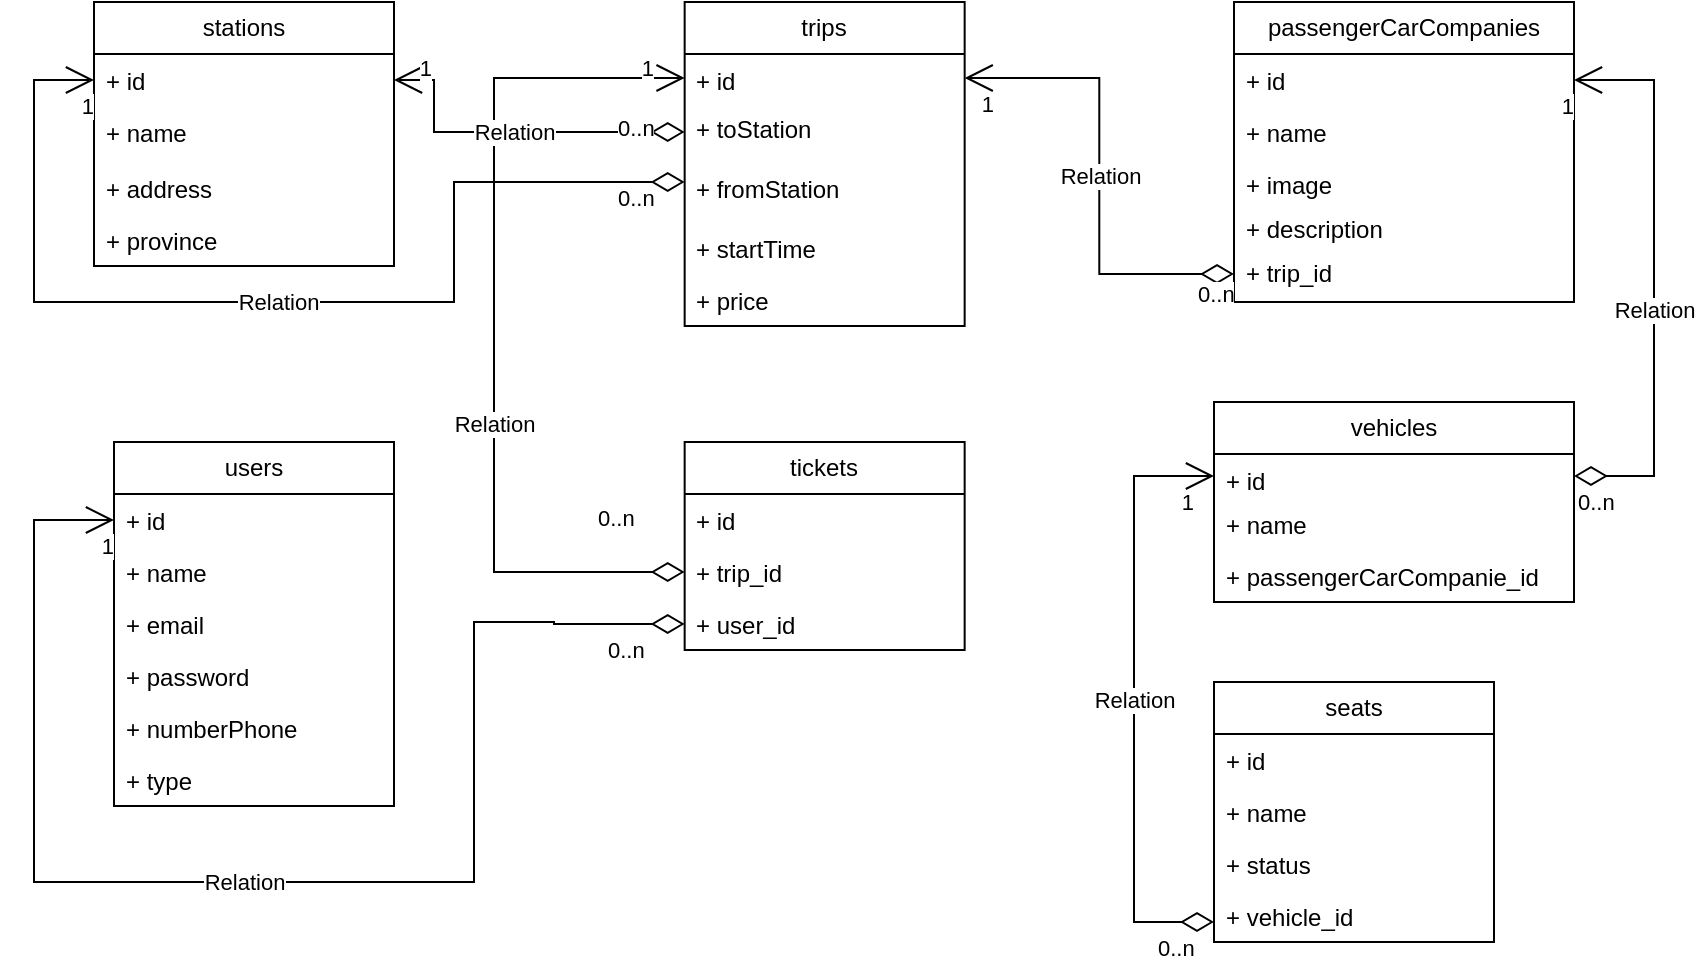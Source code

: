 <mxfile version="21.3.0" type="device">
  <diagram name="Page-1" id="QXAzlw06Yn_SB9_V16cc">
    <mxGraphModel dx="1900" dy="541" grid="1" gridSize="10" guides="1" tooltips="1" connect="1" arrows="1" fold="1" page="1" pageScale="1" pageWidth="850" pageHeight="1100" math="0" shadow="0">
      <root>
        <mxCell id="0" />
        <mxCell id="1" parent="0" />
        <mxCell id="KXTmrSOm8hdOlPfnSRq--10" value="stations" style="swimlane;fontStyle=0;childLayout=stackLayout;horizontal=1;startSize=26;fillColor=none;horizontalStack=0;resizeParent=1;resizeParentMax=0;resizeLast=0;collapsible=1;marginBottom=0;whiteSpace=wrap;html=1;" parent="1" vertex="1">
          <mxGeometry x="40" y="40" width="150" height="132" as="geometry" />
        </mxCell>
        <mxCell id="KXTmrSOm8hdOlPfnSRq--11" value="+ id" style="text;strokeColor=none;fillColor=none;align=left;verticalAlign=top;spacingLeft=4;spacingRight=4;overflow=hidden;rotatable=0;points=[[0,0.5],[1,0.5]];portConstraint=eastwest;whiteSpace=wrap;html=1;" parent="KXTmrSOm8hdOlPfnSRq--10" vertex="1">
          <mxGeometry y="26" width="150" height="26" as="geometry" />
        </mxCell>
        <mxCell id="KXTmrSOm8hdOlPfnSRq--12" value="+ name" style="text;strokeColor=none;fillColor=none;align=left;verticalAlign=top;spacingLeft=4;spacingRight=4;overflow=hidden;rotatable=0;points=[[0,0.5],[1,0.5]];portConstraint=eastwest;whiteSpace=wrap;html=1;" parent="KXTmrSOm8hdOlPfnSRq--10" vertex="1">
          <mxGeometry y="52" width="150" height="28" as="geometry" />
        </mxCell>
        <mxCell id="KXTmrSOm8hdOlPfnSRq--13" value="+ address" style="text;strokeColor=none;fillColor=none;align=left;verticalAlign=top;spacingLeft=4;spacingRight=4;overflow=hidden;rotatable=0;points=[[0,0.5],[1,0.5]];portConstraint=eastwest;whiteSpace=wrap;html=1;" parent="KXTmrSOm8hdOlPfnSRq--10" vertex="1">
          <mxGeometry y="80" width="150" height="26" as="geometry" />
        </mxCell>
        <mxCell id="KXTmrSOm8hdOlPfnSRq--21" value="+ province" style="text;strokeColor=none;fillColor=none;align=left;verticalAlign=top;spacingLeft=4;spacingRight=4;overflow=hidden;rotatable=0;points=[[0,0.5],[1,0.5]];portConstraint=eastwest;whiteSpace=wrap;html=1;" parent="KXTmrSOm8hdOlPfnSRq--10" vertex="1">
          <mxGeometry y="106" width="150" height="26" as="geometry" />
        </mxCell>
        <mxCell id="KXTmrSOm8hdOlPfnSRq--22" value="trips" style="swimlane;fontStyle=0;childLayout=stackLayout;horizontal=1;startSize=26;fillColor=none;horizontalStack=0;resizeParent=1;resizeParentMax=0;resizeLast=0;collapsible=1;marginBottom=0;whiteSpace=wrap;html=1;" parent="1" vertex="1">
          <mxGeometry x="335.33" y="40" width="140" height="162" as="geometry" />
        </mxCell>
        <mxCell id="KXTmrSOm8hdOlPfnSRq--23" value="+ id" style="text;strokeColor=none;fillColor=none;align=left;verticalAlign=top;spacingLeft=4;spacingRight=4;overflow=hidden;rotatable=0;points=[[0,0.5],[1,0.5]];portConstraint=eastwest;whiteSpace=wrap;html=1;" parent="KXTmrSOm8hdOlPfnSRq--22" vertex="1">
          <mxGeometry y="26" width="140" height="24" as="geometry" />
        </mxCell>
        <mxCell id="KXTmrSOm8hdOlPfnSRq--25" value="+ toStation" style="text;strokeColor=none;fillColor=none;align=left;verticalAlign=top;spacingLeft=4;spacingRight=4;overflow=hidden;rotatable=0;points=[[0,0.5],[1,0.5]];portConstraint=eastwest;whiteSpace=wrap;html=1;" parent="KXTmrSOm8hdOlPfnSRq--22" vertex="1">
          <mxGeometry y="50" width="140" height="30" as="geometry" />
        </mxCell>
        <mxCell id="KXTmrSOm8hdOlPfnSRq--24" value="+ fromStation" style="text;strokeColor=none;fillColor=none;align=left;verticalAlign=top;spacingLeft=4;spacingRight=4;overflow=hidden;rotatable=0;points=[[0,0.5],[1,0.5]];portConstraint=eastwest;whiteSpace=wrap;html=1;" parent="KXTmrSOm8hdOlPfnSRq--22" vertex="1">
          <mxGeometry y="80" width="140" height="30" as="geometry" />
        </mxCell>
        <mxCell id="KXTmrSOm8hdOlPfnSRq--26" value="+ startTime" style="text;strokeColor=none;fillColor=none;align=left;verticalAlign=top;spacingLeft=4;spacingRight=4;overflow=hidden;rotatable=0;points=[[0,0.5],[1,0.5]];portConstraint=eastwest;whiteSpace=wrap;html=1;" parent="KXTmrSOm8hdOlPfnSRq--22" vertex="1">
          <mxGeometry y="110" width="140" height="26" as="geometry" />
        </mxCell>
        <mxCell id="KXTmrSOm8hdOlPfnSRq--28" value="+ price&lt;br&gt;" style="text;strokeColor=none;fillColor=none;align=left;verticalAlign=top;spacingLeft=4;spacingRight=4;overflow=hidden;rotatable=0;points=[[0,0.5],[1,0.5]];portConstraint=eastwest;whiteSpace=wrap;html=1;" parent="KXTmrSOm8hdOlPfnSRq--22" vertex="1">
          <mxGeometry y="136" width="140" height="26" as="geometry" />
        </mxCell>
        <mxCell id="KXTmrSOm8hdOlPfnSRq--29" value="passengerCarCompanies" style="swimlane;fontStyle=0;childLayout=stackLayout;horizontal=1;startSize=26;fillColor=none;horizontalStack=0;resizeParent=1;resizeParentMax=0;resizeLast=0;collapsible=1;marginBottom=0;whiteSpace=wrap;html=1;" parent="1" vertex="1">
          <mxGeometry x="610" y="40" width="170" height="150" as="geometry">
            <mxRectangle x="590" y="60" width="180" height="30" as="alternateBounds" />
          </mxGeometry>
        </mxCell>
        <mxCell id="KXTmrSOm8hdOlPfnSRq--30" value="+ id" style="text;strokeColor=none;fillColor=none;align=left;verticalAlign=top;spacingLeft=4;spacingRight=4;overflow=hidden;rotatable=0;points=[[0,0.5],[1,0.5]];portConstraint=eastwest;whiteSpace=wrap;html=1;" parent="KXTmrSOm8hdOlPfnSRq--29" vertex="1">
          <mxGeometry y="26" width="170" height="26" as="geometry" />
        </mxCell>
        <mxCell id="KXTmrSOm8hdOlPfnSRq--31" value="+ name" style="text;strokeColor=none;fillColor=none;align=left;verticalAlign=top;spacingLeft=4;spacingRight=4;overflow=hidden;rotatable=0;points=[[0,0.5],[1,0.5]];portConstraint=eastwest;whiteSpace=wrap;html=1;" parent="KXTmrSOm8hdOlPfnSRq--29" vertex="1">
          <mxGeometry y="52" width="170" height="26" as="geometry" />
        </mxCell>
        <mxCell id="KXTmrSOm8hdOlPfnSRq--35" value="+ image" style="text;strokeColor=none;fillColor=none;align=left;verticalAlign=top;spacingLeft=4;spacingRight=4;overflow=hidden;rotatable=0;points=[[0,0.5],[1,0.5]];portConstraint=eastwest;whiteSpace=wrap;html=1;" parent="KXTmrSOm8hdOlPfnSRq--29" vertex="1">
          <mxGeometry y="78" width="170" height="22" as="geometry" />
        </mxCell>
        <mxCell id="KXTmrSOm8hdOlPfnSRq--32" value="+ description" style="text;strokeColor=none;fillColor=none;align=left;verticalAlign=top;spacingLeft=4;spacingRight=4;overflow=hidden;rotatable=0;points=[[0,0.5],[1,0.5]];portConstraint=eastwest;whiteSpace=wrap;html=1;" parent="KXTmrSOm8hdOlPfnSRq--29" vertex="1">
          <mxGeometry y="100" width="170" height="22" as="geometry" />
        </mxCell>
        <mxCell id="KXTmrSOm8hdOlPfnSRq--68" value="+ trip_id" style="text;strokeColor=none;fillColor=none;align=left;verticalAlign=top;spacingLeft=4;spacingRight=4;overflow=hidden;rotatable=0;points=[[0,0.5],[1,0.5]];portConstraint=eastwest;whiteSpace=wrap;html=1;" parent="KXTmrSOm8hdOlPfnSRq--29" vertex="1">
          <mxGeometry y="122" width="170" height="28" as="geometry" />
        </mxCell>
        <mxCell id="KXTmrSOm8hdOlPfnSRq--36" value="vehicles" style="swimlane;fontStyle=0;childLayout=stackLayout;horizontal=1;startSize=26;fillColor=none;horizontalStack=0;resizeParent=1;resizeParentMax=0;resizeLast=0;collapsible=1;marginBottom=0;whiteSpace=wrap;html=1;" parent="1" vertex="1">
          <mxGeometry x="600" y="240" width="180" height="100" as="geometry" />
        </mxCell>
        <mxCell id="KXTmrSOm8hdOlPfnSRq--37" value="+ id" style="text;strokeColor=none;fillColor=none;align=left;verticalAlign=top;spacingLeft=4;spacingRight=4;overflow=hidden;rotatable=0;points=[[0,0.5],[1,0.5]];portConstraint=eastwest;whiteSpace=wrap;html=1;" parent="KXTmrSOm8hdOlPfnSRq--36" vertex="1">
          <mxGeometry y="26" width="180" height="22" as="geometry" />
        </mxCell>
        <mxCell id="KXTmrSOm8hdOlPfnSRq--38" value="+ name" style="text;strokeColor=none;fillColor=none;align=left;verticalAlign=top;spacingLeft=4;spacingRight=4;overflow=hidden;rotatable=0;points=[[0,0.5],[1,0.5]];portConstraint=eastwest;whiteSpace=wrap;html=1;" parent="KXTmrSOm8hdOlPfnSRq--36" vertex="1">
          <mxGeometry y="48" width="180" height="26" as="geometry" />
        </mxCell>
        <mxCell id="KXTmrSOm8hdOlPfnSRq--72" value="+&amp;nbsp;passengerCarCompanie_id" style="text;strokeColor=none;fillColor=none;align=left;verticalAlign=top;spacingLeft=4;spacingRight=4;overflow=hidden;rotatable=0;points=[[0,0.5],[1,0.5]];portConstraint=eastwest;whiteSpace=wrap;html=1;" parent="KXTmrSOm8hdOlPfnSRq--36" vertex="1">
          <mxGeometry y="74" width="180" height="26" as="geometry" />
        </mxCell>
        <mxCell id="KXTmrSOm8hdOlPfnSRq--40" value="seats" style="swimlane;fontStyle=0;childLayout=stackLayout;horizontal=1;startSize=26;fillColor=none;horizontalStack=0;resizeParent=1;resizeParentMax=0;resizeLast=0;collapsible=1;marginBottom=0;whiteSpace=wrap;html=1;" parent="1" vertex="1">
          <mxGeometry x="600" y="380" width="140" height="130" as="geometry" />
        </mxCell>
        <mxCell id="KXTmrSOm8hdOlPfnSRq--41" value="+ id" style="text;strokeColor=none;fillColor=none;align=left;verticalAlign=top;spacingLeft=4;spacingRight=4;overflow=hidden;rotatable=0;points=[[0,0.5],[1,0.5]];portConstraint=eastwest;whiteSpace=wrap;html=1;" parent="KXTmrSOm8hdOlPfnSRq--40" vertex="1">
          <mxGeometry y="26" width="140" height="26" as="geometry" />
        </mxCell>
        <mxCell id="KXTmrSOm8hdOlPfnSRq--42" value="+ name" style="text;strokeColor=none;fillColor=none;align=left;verticalAlign=top;spacingLeft=4;spacingRight=4;overflow=hidden;rotatable=0;points=[[0,0.5],[1,0.5]];portConstraint=eastwest;whiteSpace=wrap;html=1;" parent="KXTmrSOm8hdOlPfnSRq--40" vertex="1">
          <mxGeometry y="52" width="140" height="26" as="geometry" />
        </mxCell>
        <mxCell id="KXTmrSOm8hdOlPfnSRq--43" value="+ status" style="text;strokeColor=none;fillColor=none;align=left;verticalAlign=top;spacingLeft=4;spacingRight=4;overflow=hidden;rotatable=0;points=[[0,0.5],[1,0.5]];portConstraint=eastwest;whiteSpace=wrap;html=1;" parent="KXTmrSOm8hdOlPfnSRq--40" vertex="1">
          <mxGeometry y="78" width="140" height="26" as="geometry" />
        </mxCell>
        <mxCell id="KXTmrSOm8hdOlPfnSRq--76" value="+&amp;nbsp;vehicle_id" style="text;strokeColor=none;fillColor=none;align=left;verticalAlign=top;spacingLeft=4;spacingRight=4;overflow=hidden;rotatable=0;points=[[0,0.5],[1,0.5]];portConstraint=eastwest;whiteSpace=wrap;html=1;" parent="KXTmrSOm8hdOlPfnSRq--40" vertex="1">
          <mxGeometry y="104" width="140" height="26" as="geometry" />
        </mxCell>
        <mxCell id="KXTmrSOm8hdOlPfnSRq--44" value="users" style="swimlane;fontStyle=0;childLayout=stackLayout;horizontal=1;startSize=26;fillColor=none;horizontalStack=0;resizeParent=1;resizeParentMax=0;resizeLast=0;collapsible=1;marginBottom=0;whiteSpace=wrap;html=1;" parent="1" vertex="1">
          <mxGeometry x="50" y="260" width="140" height="182" as="geometry" />
        </mxCell>
        <mxCell id="KXTmrSOm8hdOlPfnSRq--45" value="+ id" style="text;strokeColor=none;fillColor=none;align=left;verticalAlign=top;spacingLeft=4;spacingRight=4;overflow=hidden;rotatable=0;points=[[0,0.5],[1,0.5]];portConstraint=eastwest;whiteSpace=wrap;html=1;" parent="KXTmrSOm8hdOlPfnSRq--44" vertex="1">
          <mxGeometry y="26" width="140" height="26" as="geometry" />
        </mxCell>
        <mxCell id="KXTmrSOm8hdOlPfnSRq--46" value="+ name" style="text;strokeColor=none;fillColor=none;align=left;verticalAlign=top;spacingLeft=4;spacingRight=4;overflow=hidden;rotatable=0;points=[[0,0.5],[1,0.5]];portConstraint=eastwest;whiteSpace=wrap;html=1;" parent="KXTmrSOm8hdOlPfnSRq--44" vertex="1">
          <mxGeometry y="52" width="140" height="26" as="geometry" />
        </mxCell>
        <mxCell id="KXTmrSOm8hdOlPfnSRq--48" value="+ email" style="text;strokeColor=none;fillColor=none;align=left;verticalAlign=top;spacingLeft=4;spacingRight=4;overflow=hidden;rotatable=0;points=[[0,0.5],[1,0.5]];portConstraint=eastwest;whiteSpace=wrap;html=1;" parent="KXTmrSOm8hdOlPfnSRq--44" vertex="1">
          <mxGeometry y="78" width="140" height="26" as="geometry" />
        </mxCell>
        <mxCell id="0Q7rL0RtS6WlfNHbRxD5-1" value="+ password" style="text;strokeColor=none;fillColor=none;align=left;verticalAlign=top;spacingLeft=4;spacingRight=4;overflow=hidden;rotatable=0;points=[[0,0.5],[1,0.5]];portConstraint=eastwest;whiteSpace=wrap;html=1;" vertex="1" parent="KXTmrSOm8hdOlPfnSRq--44">
          <mxGeometry y="104" width="140" height="26" as="geometry" />
        </mxCell>
        <mxCell id="KXTmrSOm8hdOlPfnSRq--47" value="+ numberPhone" style="text;strokeColor=none;fillColor=none;align=left;verticalAlign=top;spacingLeft=4;spacingRight=4;overflow=hidden;rotatable=0;points=[[0,0.5],[1,0.5]];portConstraint=eastwest;whiteSpace=wrap;html=1;" parent="KXTmrSOm8hdOlPfnSRq--44" vertex="1">
          <mxGeometry y="130" width="140" height="26" as="geometry" />
        </mxCell>
        <mxCell id="KXTmrSOm8hdOlPfnSRq--49" value="+ type" style="text;strokeColor=none;fillColor=none;align=left;verticalAlign=top;spacingLeft=4;spacingRight=4;overflow=hidden;rotatable=0;points=[[0,0.5],[1,0.5]];portConstraint=eastwest;whiteSpace=wrap;html=1;" parent="KXTmrSOm8hdOlPfnSRq--44" vertex="1">
          <mxGeometry y="156" width="140" height="26" as="geometry" />
        </mxCell>
        <mxCell id="KXTmrSOm8hdOlPfnSRq--50" value="tickets" style="swimlane;fontStyle=0;childLayout=stackLayout;horizontal=1;startSize=26;fillColor=none;horizontalStack=0;resizeParent=1;resizeParentMax=0;resizeLast=0;collapsible=1;marginBottom=0;whiteSpace=wrap;html=1;" parent="1" vertex="1">
          <mxGeometry x="335.33" y="260" width="140" height="104" as="geometry" />
        </mxCell>
        <mxCell id="KXTmrSOm8hdOlPfnSRq--51" value="+ id" style="text;strokeColor=none;fillColor=none;align=left;verticalAlign=top;spacingLeft=4;spacingRight=4;overflow=hidden;rotatable=0;points=[[0,0.5],[1,0.5]];portConstraint=eastwest;whiteSpace=wrap;html=1;" parent="KXTmrSOm8hdOlPfnSRq--50" vertex="1">
          <mxGeometry y="26" width="140" height="26" as="geometry" />
        </mxCell>
        <mxCell id="KXTmrSOm8hdOlPfnSRq--53" value="+ trip_id" style="text;strokeColor=none;fillColor=none;align=left;verticalAlign=top;spacingLeft=4;spacingRight=4;overflow=hidden;rotatable=0;points=[[0,0.5],[1,0.5]];portConstraint=eastwest;whiteSpace=wrap;html=1;" parent="KXTmrSOm8hdOlPfnSRq--50" vertex="1">
          <mxGeometry y="52" width="140" height="26" as="geometry" />
        </mxCell>
        <mxCell id="KXTmrSOm8hdOlPfnSRq--52" value="+ user_id" style="text;strokeColor=none;fillColor=none;align=left;verticalAlign=top;spacingLeft=4;spacingRight=4;overflow=hidden;rotatable=0;points=[[0,0.5],[1,0.5]];portConstraint=eastwest;whiteSpace=wrap;html=1;" parent="KXTmrSOm8hdOlPfnSRq--50" vertex="1">
          <mxGeometry y="78" width="140" height="26" as="geometry" />
        </mxCell>
        <mxCell id="KXTmrSOm8hdOlPfnSRq--54" value="Relation" style="endArrow=open;html=1;endSize=12;startArrow=diamondThin;startSize=14;startFill=0;edgeStyle=orthogonalEdgeStyle;rounded=0;exitX=0;exitY=0.5;exitDx=0;exitDy=0;entryX=0;entryY=0.5;entryDx=0;entryDy=0;" parent="1" source="KXTmrSOm8hdOlPfnSRq--52" target="KXTmrSOm8hdOlPfnSRq--45" edge="1">
          <mxGeometry x="0.038" relative="1" as="geometry">
            <mxPoint x="340" y="250" as="sourcePoint" />
            <mxPoint x="230" y="500" as="targetPoint" />
            <Array as="points">
              <mxPoint x="270" y="350" />
              <mxPoint x="230" y="350" />
              <mxPoint x="230" y="480" />
              <mxPoint x="10" y="480" />
              <mxPoint x="10" y="299" />
            </Array>
            <mxPoint as="offset" />
          </mxGeometry>
        </mxCell>
        <mxCell id="KXTmrSOm8hdOlPfnSRq--55" value="0..n" style="edgeLabel;resizable=0;html=1;align=left;verticalAlign=top;" parent="KXTmrSOm8hdOlPfnSRq--54" connectable="0" vertex="1">
          <mxGeometry x="-1" relative="1" as="geometry">
            <mxPoint x="-40" as="offset" />
          </mxGeometry>
        </mxCell>
        <mxCell id="KXTmrSOm8hdOlPfnSRq--56" value="1" style="edgeLabel;resizable=0;html=1;align=right;verticalAlign=top;" parent="KXTmrSOm8hdOlPfnSRq--54" connectable="0" vertex="1">
          <mxGeometry x="1" relative="1" as="geometry" />
        </mxCell>
        <mxCell id="KXTmrSOm8hdOlPfnSRq--57" value="Relation" style="endArrow=open;html=1;endSize=12;startArrow=diamondThin;startSize=14;startFill=0;edgeStyle=orthogonalEdgeStyle;rounded=0;entryX=0;entryY=0.5;entryDx=0;entryDy=0;" parent="1" source="KXTmrSOm8hdOlPfnSRq--53" target="KXTmrSOm8hdOlPfnSRq--23" edge="1">
          <mxGeometry x="-0.226" relative="1" as="geometry">
            <mxPoint x="280" y="299" as="sourcePoint" />
            <mxPoint x="500" y="250" as="targetPoint" />
            <Array as="points">
              <mxPoint x="240" y="325.0" />
              <mxPoint x="240" y="78" />
            </Array>
            <mxPoint as="offset" />
          </mxGeometry>
        </mxCell>
        <mxCell id="KXTmrSOm8hdOlPfnSRq--58" value="0..n" style="edgeLabel;resizable=0;html=1;align=left;verticalAlign=top;" parent="KXTmrSOm8hdOlPfnSRq--57" connectable="0" vertex="1">
          <mxGeometry x="-1" relative="1" as="geometry">
            <mxPoint x="-45" y="-40" as="offset" />
          </mxGeometry>
        </mxCell>
        <mxCell id="KXTmrSOm8hdOlPfnSRq--59" value="1" style="edgeLabel;resizable=0;html=1;align=right;verticalAlign=top;" parent="KXTmrSOm8hdOlPfnSRq--57" connectable="0" vertex="1">
          <mxGeometry x="1" relative="1" as="geometry">
            <mxPoint x="-15" y="-18" as="offset" />
          </mxGeometry>
        </mxCell>
        <mxCell id="KXTmrSOm8hdOlPfnSRq--62" value="Relation" style="endArrow=open;html=1;endSize=12;startArrow=diamondThin;startSize=14;startFill=0;edgeStyle=orthogonalEdgeStyle;rounded=0;entryX=0;entryY=0.5;entryDx=0;entryDy=0;" parent="1" source="KXTmrSOm8hdOlPfnSRq--24" target="KXTmrSOm8hdOlPfnSRq--11" edge="1">
          <mxGeometry relative="1" as="geometry">
            <mxPoint x="250" y="10" as="sourcePoint" />
            <mxPoint x="500" y="250" as="targetPoint" />
            <Array as="points">
              <mxPoint x="220" y="130" />
              <mxPoint x="220" y="190" />
              <mxPoint x="10" y="190" />
              <mxPoint x="10" y="79" />
            </Array>
          </mxGeometry>
        </mxCell>
        <mxCell id="KXTmrSOm8hdOlPfnSRq--63" value="0..n" style="edgeLabel;resizable=0;html=1;align=left;verticalAlign=top;" parent="KXTmrSOm8hdOlPfnSRq--62" connectable="0" vertex="1">
          <mxGeometry x="-1" relative="1" as="geometry">
            <mxPoint x="-35" y="-5" as="offset" />
          </mxGeometry>
        </mxCell>
        <mxCell id="KXTmrSOm8hdOlPfnSRq--64" value="1" style="edgeLabel;resizable=0;html=1;align=right;verticalAlign=top;" parent="KXTmrSOm8hdOlPfnSRq--62" connectable="0" vertex="1">
          <mxGeometry x="1" relative="1" as="geometry" />
        </mxCell>
        <mxCell id="KXTmrSOm8hdOlPfnSRq--65" value="Relation" style="endArrow=open;html=1;endSize=12;startArrow=diamondThin;startSize=14;startFill=0;edgeStyle=orthogonalEdgeStyle;rounded=0;entryX=1;entryY=0.5;entryDx=0;entryDy=0;exitX=0;exitY=0.5;exitDx=0;exitDy=0;" parent="1" source="KXTmrSOm8hdOlPfnSRq--25" target="KXTmrSOm8hdOlPfnSRq--11" edge="1">
          <mxGeometry relative="1" as="geometry">
            <mxPoint x="330" y="250" as="sourcePoint" />
            <mxPoint x="490" y="250" as="targetPoint" />
            <Array as="points">
              <mxPoint x="210" y="105" />
              <mxPoint x="210" y="79" />
            </Array>
          </mxGeometry>
        </mxCell>
        <mxCell id="KXTmrSOm8hdOlPfnSRq--66" value="0..n" style="edgeLabel;resizable=0;html=1;align=left;verticalAlign=top;" parent="KXTmrSOm8hdOlPfnSRq--65" connectable="0" vertex="1">
          <mxGeometry x="-1" relative="1" as="geometry">
            <mxPoint x="-35" y="-15" as="offset" />
          </mxGeometry>
        </mxCell>
        <mxCell id="KXTmrSOm8hdOlPfnSRq--67" value="1" style="edgeLabel;resizable=0;html=1;align=right;verticalAlign=top;" parent="KXTmrSOm8hdOlPfnSRq--65" connectable="0" vertex="1">
          <mxGeometry x="1" relative="1" as="geometry">
            <mxPoint x="20" y="-19" as="offset" />
          </mxGeometry>
        </mxCell>
        <mxCell id="KXTmrSOm8hdOlPfnSRq--69" value="Relation" style="endArrow=open;html=1;endSize=12;startArrow=diamondThin;startSize=14;startFill=0;edgeStyle=orthogonalEdgeStyle;rounded=0;entryX=1;entryY=0.5;entryDx=0;entryDy=0;exitX=0;exitY=0.5;exitDx=0;exitDy=0;" parent="1" source="KXTmrSOm8hdOlPfnSRq--68" target="KXTmrSOm8hdOlPfnSRq--23" edge="1">
          <mxGeometry relative="1" as="geometry">
            <mxPoint x="330" y="250" as="sourcePoint" />
            <mxPoint x="490" y="250" as="targetPoint" />
          </mxGeometry>
        </mxCell>
        <mxCell id="KXTmrSOm8hdOlPfnSRq--70" value="0..n" style="edgeLabel;resizable=0;html=1;align=left;verticalAlign=top;" parent="KXTmrSOm8hdOlPfnSRq--69" connectable="0" vertex="1">
          <mxGeometry x="-1" relative="1" as="geometry">
            <mxPoint x="-20" y="-3" as="offset" />
          </mxGeometry>
        </mxCell>
        <mxCell id="KXTmrSOm8hdOlPfnSRq--71" value="1" style="edgeLabel;resizable=0;html=1;align=right;verticalAlign=top;" parent="KXTmrSOm8hdOlPfnSRq--69" connectable="0" vertex="1">
          <mxGeometry x="1" relative="1" as="geometry">
            <mxPoint x="15" as="offset" />
          </mxGeometry>
        </mxCell>
        <mxCell id="KXTmrSOm8hdOlPfnSRq--73" value="Relation" style="endArrow=open;html=1;endSize=12;startArrow=diamondThin;startSize=14;startFill=0;edgeStyle=orthogonalEdgeStyle;rounded=0;entryX=1;entryY=0.5;entryDx=0;entryDy=0;exitX=1;exitY=0.5;exitDx=0;exitDy=0;" parent="1" source="KXTmrSOm8hdOlPfnSRq--37" target="KXTmrSOm8hdOlPfnSRq--30" edge="1">
          <mxGeometry x="-0.11" relative="1" as="geometry">
            <mxPoint x="330" y="150" as="sourcePoint" />
            <mxPoint x="490" y="150" as="targetPoint" />
            <Array as="points">
              <mxPoint x="820" y="277" />
              <mxPoint x="820" y="79" />
            </Array>
            <mxPoint as="offset" />
          </mxGeometry>
        </mxCell>
        <mxCell id="KXTmrSOm8hdOlPfnSRq--74" value="0..n" style="edgeLabel;resizable=0;html=1;align=left;verticalAlign=top;" parent="KXTmrSOm8hdOlPfnSRq--73" connectable="0" vertex="1">
          <mxGeometry x="-1" relative="1" as="geometry" />
        </mxCell>
        <mxCell id="KXTmrSOm8hdOlPfnSRq--75" value="1" style="edgeLabel;resizable=0;html=1;align=right;verticalAlign=top;" parent="KXTmrSOm8hdOlPfnSRq--73" connectable="0" vertex="1">
          <mxGeometry x="1" relative="1" as="geometry" />
        </mxCell>
        <mxCell id="KXTmrSOm8hdOlPfnSRq--77" value="Relation" style="endArrow=open;html=1;endSize=12;startArrow=diamondThin;startSize=14;startFill=0;edgeStyle=orthogonalEdgeStyle;rounded=0;entryX=0;entryY=0.5;entryDx=0;entryDy=0;" parent="1" source="KXTmrSOm8hdOlPfnSRq--76" target="KXTmrSOm8hdOlPfnSRq--37" edge="1">
          <mxGeometry relative="1" as="geometry">
            <mxPoint x="590" y="499" as="sourcePoint" />
            <mxPoint x="510" y="450" as="targetPoint" />
            <Array as="points">
              <mxPoint x="560" y="500" />
              <mxPoint x="560" y="277" />
            </Array>
          </mxGeometry>
        </mxCell>
        <mxCell id="KXTmrSOm8hdOlPfnSRq--78" value="0..n" style="edgeLabel;resizable=0;html=1;align=left;verticalAlign=top;" parent="KXTmrSOm8hdOlPfnSRq--77" connectable="0" vertex="1">
          <mxGeometry x="-1" relative="1" as="geometry">
            <mxPoint x="-30" as="offset" />
          </mxGeometry>
        </mxCell>
        <mxCell id="KXTmrSOm8hdOlPfnSRq--79" value="1" style="edgeLabel;resizable=0;html=1;align=right;verticalAlign=top;" parent="KXTmrSOm8hdOlPfnSRq--77" connectable="0" vertex="1">
          <mxGeometry x="1" relative="1" as="geometry">
            <mxPoint x="-10" as="offset" />
          </mxGeometry>
        </mxCell>
      </root>
    </mxGraphModel>
  </diagram>
</mxfile>
